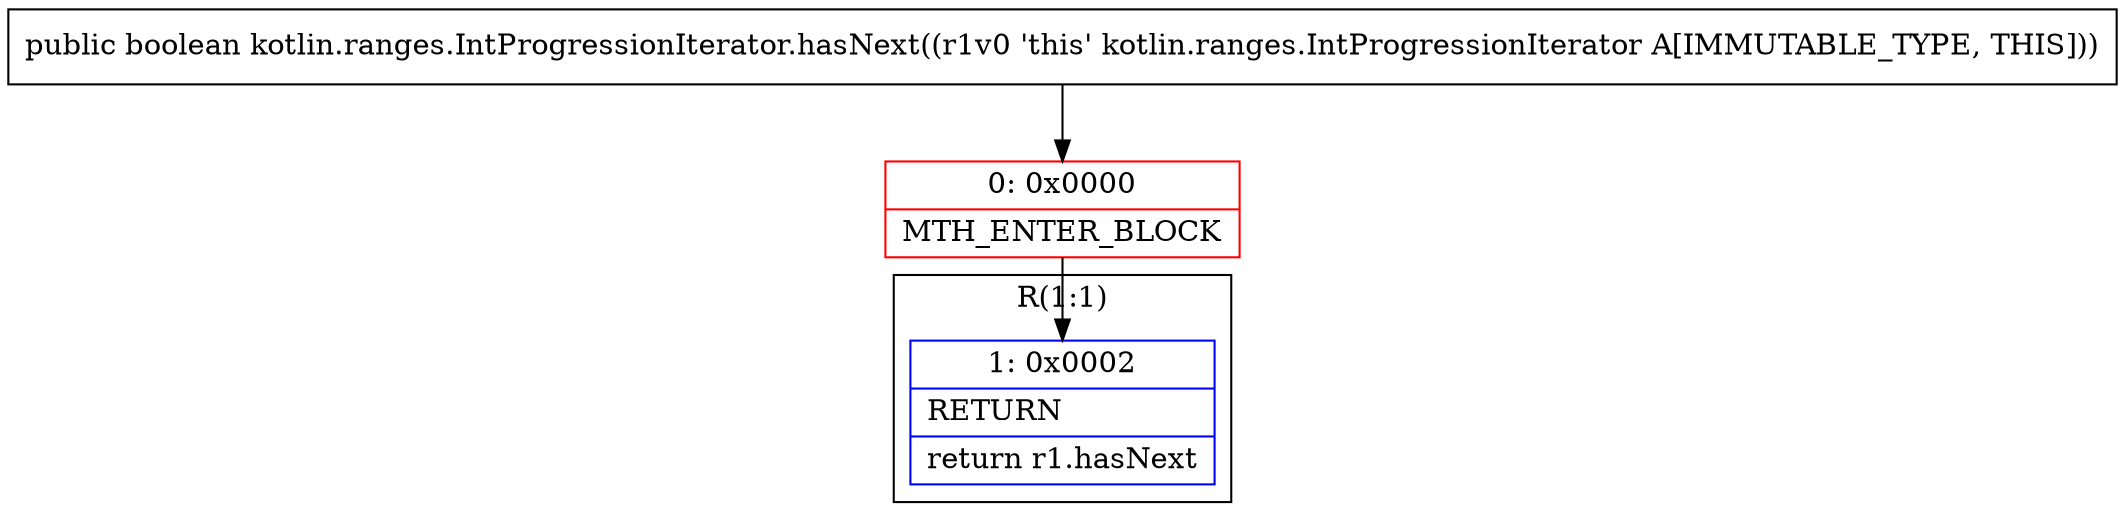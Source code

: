 digraph "CFG forkotlin.ranges.IntProgressionIterator.hasNext()Z" {
subgraph cluster_Region_1244495004 {
label = "R(1:1)";
node [shape=record,color=blue];
Node_1 [shape=record,label="{1\:\ 0x0002|RETURN\l|return r1.hasNext\l}"];
}
Node_0 [shape=record,color=red,label="{0\:\ 0x0000|MTH_ENTER_BLOCK\l}"];
MethodNode[shape=record,label="{public boolean kotlin.ranges.IntProgressionIterator.hasNext((r1v0 'this' kotlin.ranges.IntProgressionIterator A[IMMUTABLE_TYPE, THIS])) }"];
MethodNode -> Node_0;
Node_0 -> Node_1;
}

